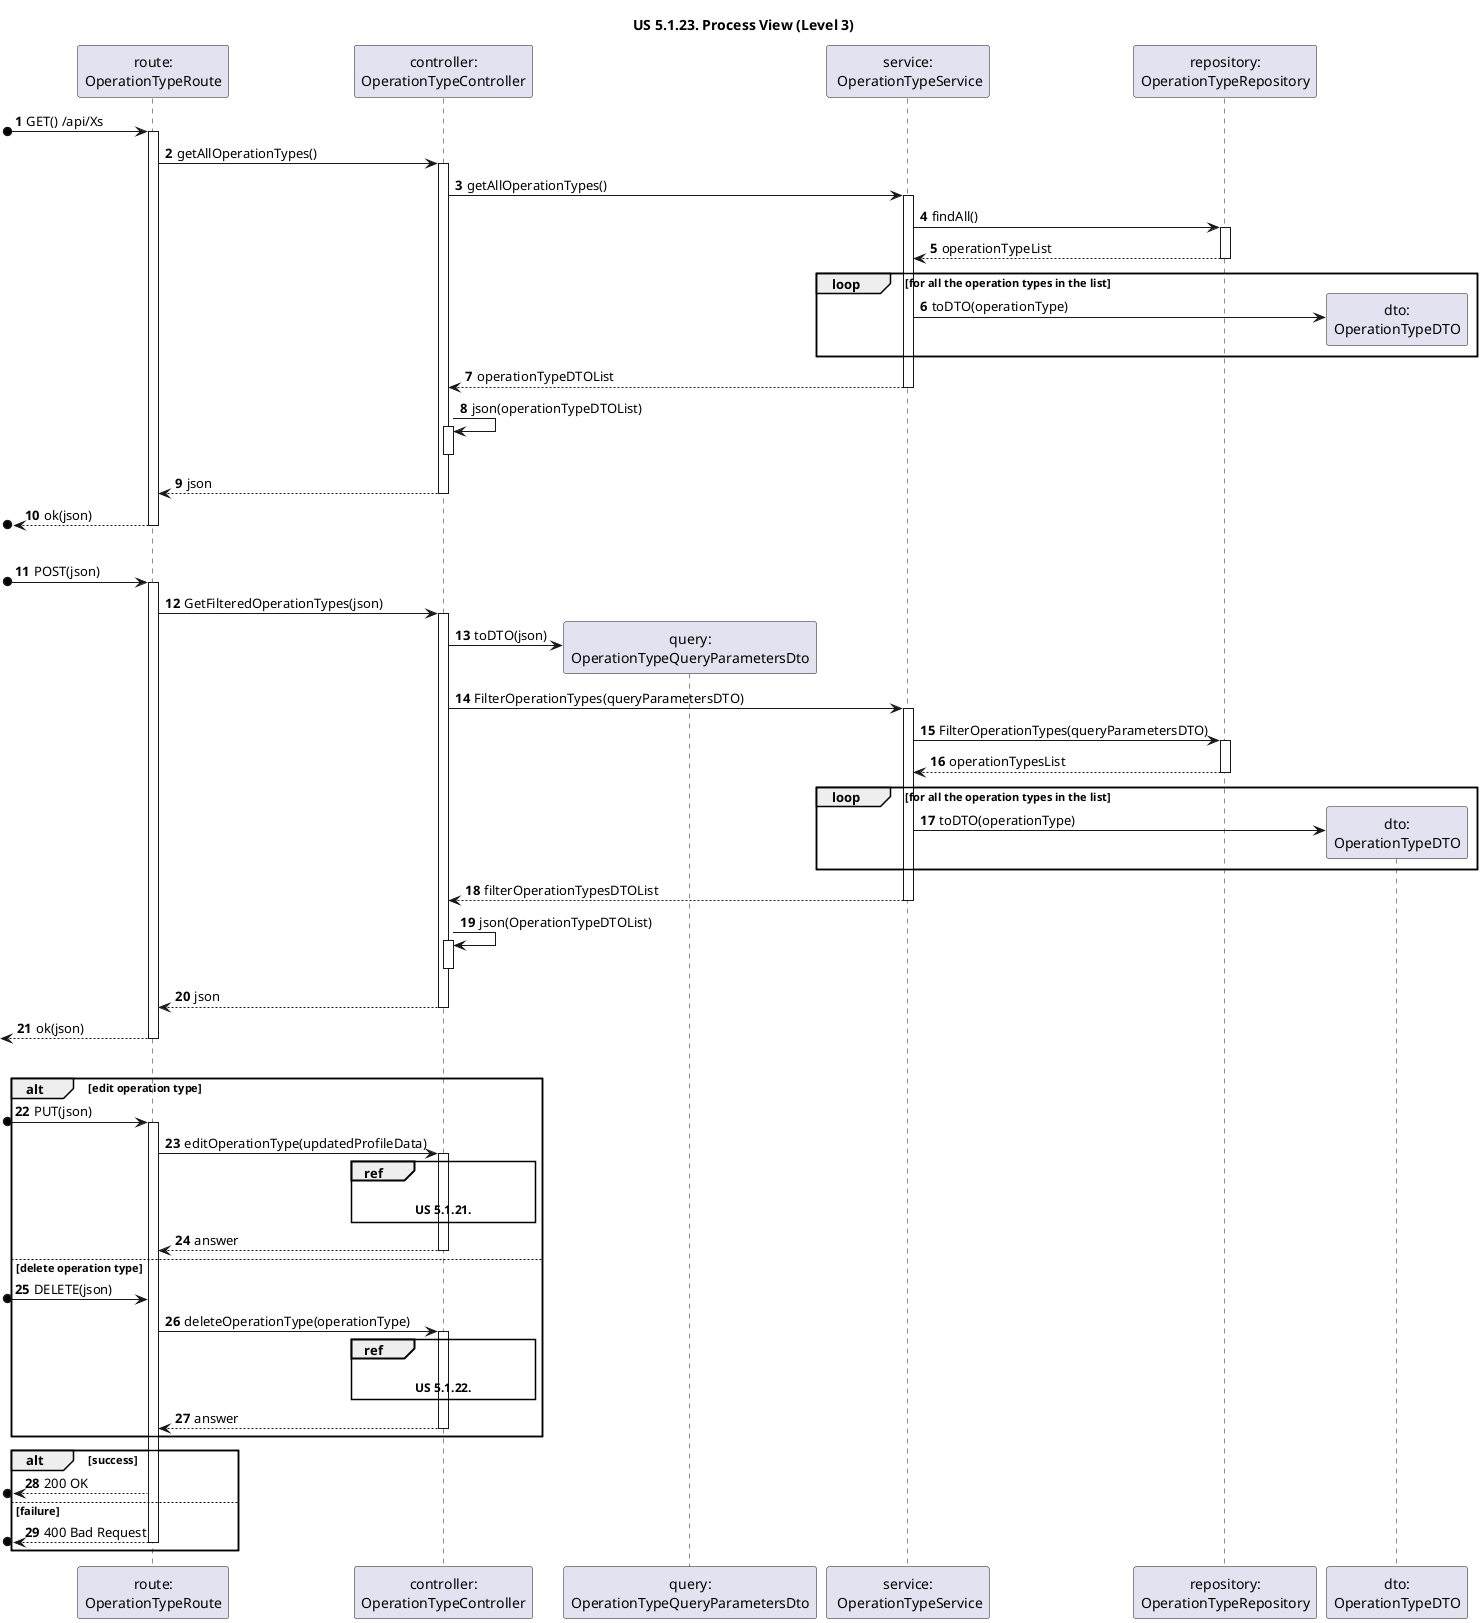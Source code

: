 @startuml
'https://plantuml.com/sequence-diagram

title "US 5.1.23. Process View (Level 3)"
autonumber

participant "route:\nOperationTypeRoute" as ROUTE
participant "controller:\nOperationTypeController" as CTRL
participant "query:\nOperationTypeQueryParametersDto" as QueryDTO
participant "service:\n OperationTypeService" as SER
participant "repository:\nOperationTypeRepository" as REPO
participant "dto:\nOperationTypeDTO" as DTO

[o-> ROUTE : GET() /api/Xs
activate ROUTE

ROUTE -> CTRL : getAllOperationTypes()
activate CTRL

CTRL -> SER : getAllOperationTypes()
activate SER

SER -> REPO : findAll()
activate REPO

REPO --> SER : operationTypeList
deactivate REPO

    loop for all the operation types in the list
        SER -> DTO ** : toDTO(operationType)

    end loop

SER --> CTRL : operationTypeDTOList
deactivate SER


CTRL -> CTRL : json(operationTypeDTOList)
activate CTRL
deactivate CTRL

CTRL --> ROUTE : json
deactivate CTRL

[o<-- ROUTE : ok(json)
deactivate ROUTE

|||

[o-> ROUTE : POST(json)
activate ROUTE

ROUTE -> CTRL : GetFilteredOperationTypes(json)
activate CTRL

CTRL -> QueryDTO ** : toDTO(json)

CTRL -> SER : FilterOperationTypes(queryParametersDTO)
activate SER


SER -> REPO : FilterOperationTypes(queryParametersDTO)
activate REPO

REPO --> SER : operationTypesList
deactivate REPO

    loop for all the operation types in the list
        SER -> DTO ** : toDTO(operationType)
    end loop

SER --> CTRL : filterOperationTypesDTOList
deactivate SER

CTRL -> CTRL : json(OperationTypeDTOList)
activate CTRL
deactivate CTRL

CTRL --> ROUTE : json
deactivate CTRL

<-- ROUTE : ok(json)
deactivate ROUTE

|||

alt edit operation type

    [o-> ROUTE : PUT(json)
    activate ROUTE

    ROUTE -> CTRL : editOperationType(updatedProfileData)
    activate CTRL

    ref over CTRL

    **US 5.1.21.**
    end ref

    CTRL --> ROUTE : answer
    deactivate CTRL

else delete operation type

    [o-> ROUTE : DELETE(json)

    ROUTE -> CTRL : deleteOperationType(operationType)
    activate CTRL

    ref over CTRL

    **US 5.1.22.**
    end ref

    CTRL --> ROUTE : answer
    deactivate CTRL

end alt

alt success
[o<-- ROUTE : 200 OK

else failure

[o<-- ROUTE : 400 Bad Request
deactivate ROUTE
end alt


@enduml